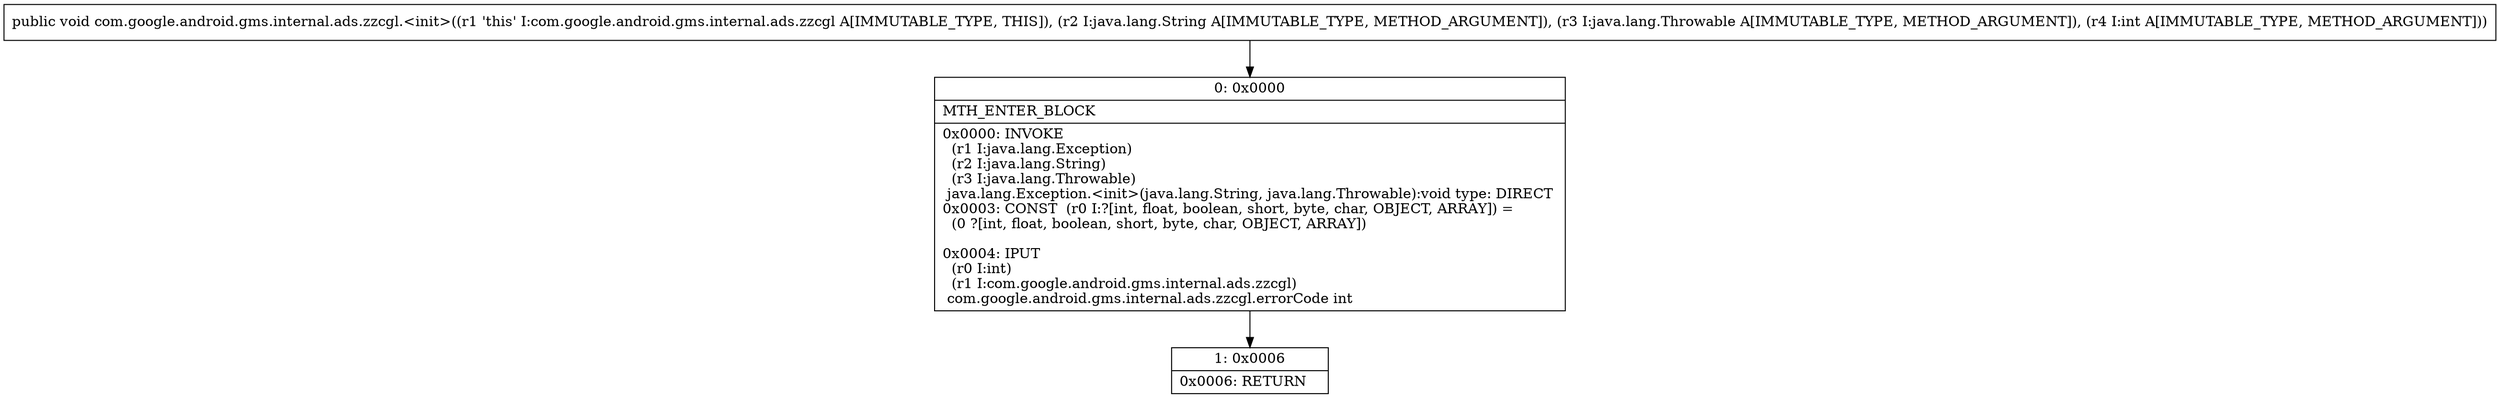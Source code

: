 digraph "CFG forcom.google.android.gms.internal.ads.zzcgl.\<init\>(Ljava\/lang\/String;Ljava\/lang\/Throwable;I)V" {
Node_0 [shape=record,label="{0\:\ 0x0000|MTH_ENTER_BLOCK\l|0x0000: INVOKE  \l  (r1 I:java.lang.Exception)\l  (r2 I:java.lang.String)\l  (r3 I:java.lang.Throwable)\l java.lang.Exception.\<init\>(java.lang.String, java.lang.Throwable):void type: DIRECT \l0x0003: CONST  (r0 I:?[int, float, boolean, short, byte, char, OBJECT, ARRAY]) = \l  (0 ?[int, float, boolean, short, byte, char, OBJECT, ARRAY])\l \l0x0004: IPUT  \l  (r0 I:int)\l  (r1 I:com.google.android.gms.internal.ads.zzcgl)\l com.google.android.gms.internal.ads.zzcgl.errorCode int \l}"];
Node_1 [shape=record,label="{1\:\ 0x0006|0x0006: RETURN   \l}"];
MethodNode[shape=record,label="{public void com.google.android.gms.internal.ads.zzcgl.\<init\>((r1 'this' I:com.google.android.gms.internal.ads.zzcgl A[IMMUTABLE_TYPE, THIS]), (r2 I:java.lang.String A[IMMUTABLE_TYPE, METHOD_ARGUMENT]), (r3 I:java.lang.Throwable A[IMMUTABLE_TYPE, METHOD_ARGUMENT]), (r4 I:int A[IMMUTABLE_TYPE, METHOD_ARGUMENT])) }"];
MethodNode -> Node_0;
Node_0 -> Node_1;
}

